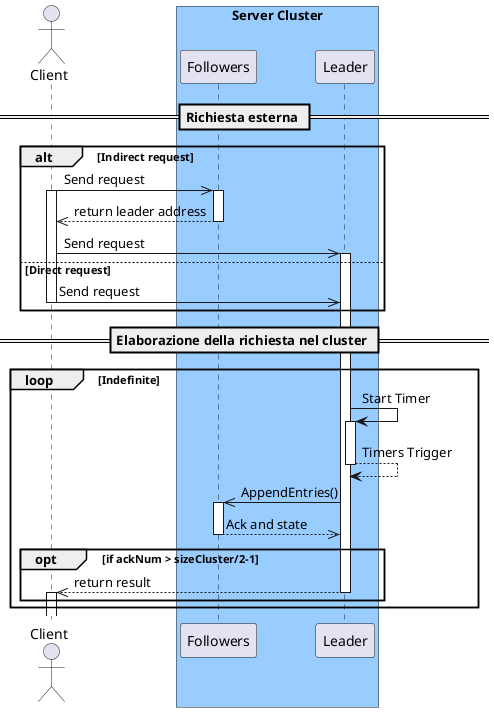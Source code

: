 @startuml
    
  actor "Client"  
  box "Server Cluster" #99CCFF
    participant "Followers" as Followers
    participant "Leader" as Leader
	end box
  == Richiesta esterna ==
  alt Indirect request
  Client ->> Followers : Send request 
  activate Client
  activate Followers
  Followers -->> Client : return leader address
  deactivate Followers
  Client ->> Leader : Send request
  activate Leader
  else Direct request
  Client ->> Leader : Send request
  deactivate Client
  end group
  == Elaborazione della richiesta nel cluster ==
  loop Indefinite
    Leader -> Leader ++: Start Timer
    return Timers Trigger
    Leader ->> Followers : AppendEntries()
    activate Followers
    Followers -->> Leader : Ack and state
    deactivate Followers
      opt if ackNum > sizeCluster/2-1
        Leader -->> Client : return result
        deactivate Leader
        activate Client
        deactivate Client
    end group
  end group
@enduml